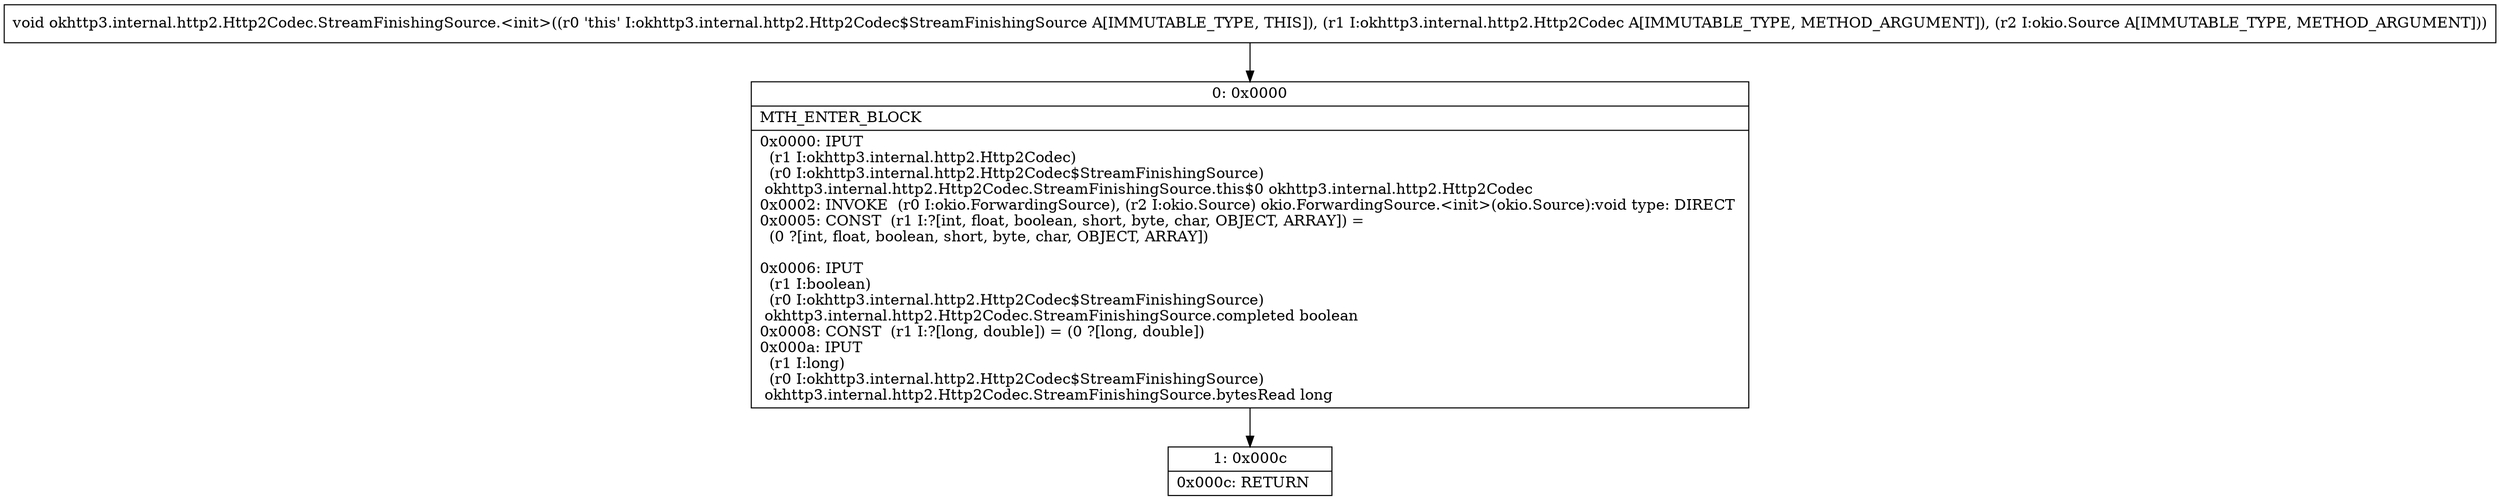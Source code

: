 digraph "CFG forokhttp3.internal.http2.Http2Codec.StreamFinishingSource.\<init\>(Lokhttp3\/internal\/http2\/Http2Codec;Lokio\/Source;)V" {
Node_0 [shape=record,label="{0\:\ 0x0000|MTH_ENTER_BLOCK\l|0x0000: IPUT  \l  (r1 I:okhttp3.internal.http2.Http2Codec)\l  (r0 I:okhttp3.internal.http2.Http2Codec$StreamFinishingSource)\l okhttp3.internal.http2.Http2Codec.StreamFinishingSource.this$0 okhttp3.internal.http2.Http2Codec \l0x0002: INVOKE  (r0 I:okio.ForwardingSource), (r2 I:okio.Source) okio.ForwardingSource.\<init\>(okio.Source):void type: DIRECT \l0x0005: CONST  (r1 I:?[int, float, boolean, short, byte, char, OBJECT, ARRAY]) = \l  (0 ?[int, float, boolean, short, byte, char, OBJECT, ARRAY])\l \l0x0006: IPUT  \l  (r1 I:boolean)\l  (r0 I:okhttp3.internal.http2.Http2Codec$StreamFinishingSource)\l okhttp3.internal.http2.Http2Codec.StreamFinishingSource.completed boolean \l0x0008: CONST  (r1 I:?[long, double]) = (0 ?[long, double]) \l0x000a: IPUT  \l  (r1 I:long)\l  (r0 I:okhttp3.internal.http2.Http2Codec$StreamFinishingSource)\l okhttp3.internal.http2.Http2Codec.StreamFinishingSource.bytesRead long \l}"];
Node_1 [shape=record,label="{1\:\ 0x000c|0x000c: RETURN   \l}"];
MethodNode[shape=record,label="{void okhttp3.internal.http2.Http2Codec.StreamFinishingSource.\<init\>((r0 'this' I:okhttp3.internal.http2.Http2Codec$StreamFinishingSource A[IMMUTABLE_TYPE, THIS]), (r1 I:okhttp3.internal.http2.Http2Codec A[IMMUTABLE_TYPE, METHOD_ARGUMENT]), (r2 I:okio.Source A[IMMUTABLE_TYPE, METHOD_ARGUMENT])) }"];
MethodNode -> Node_0;
Node_0 -> Node_1;
}

